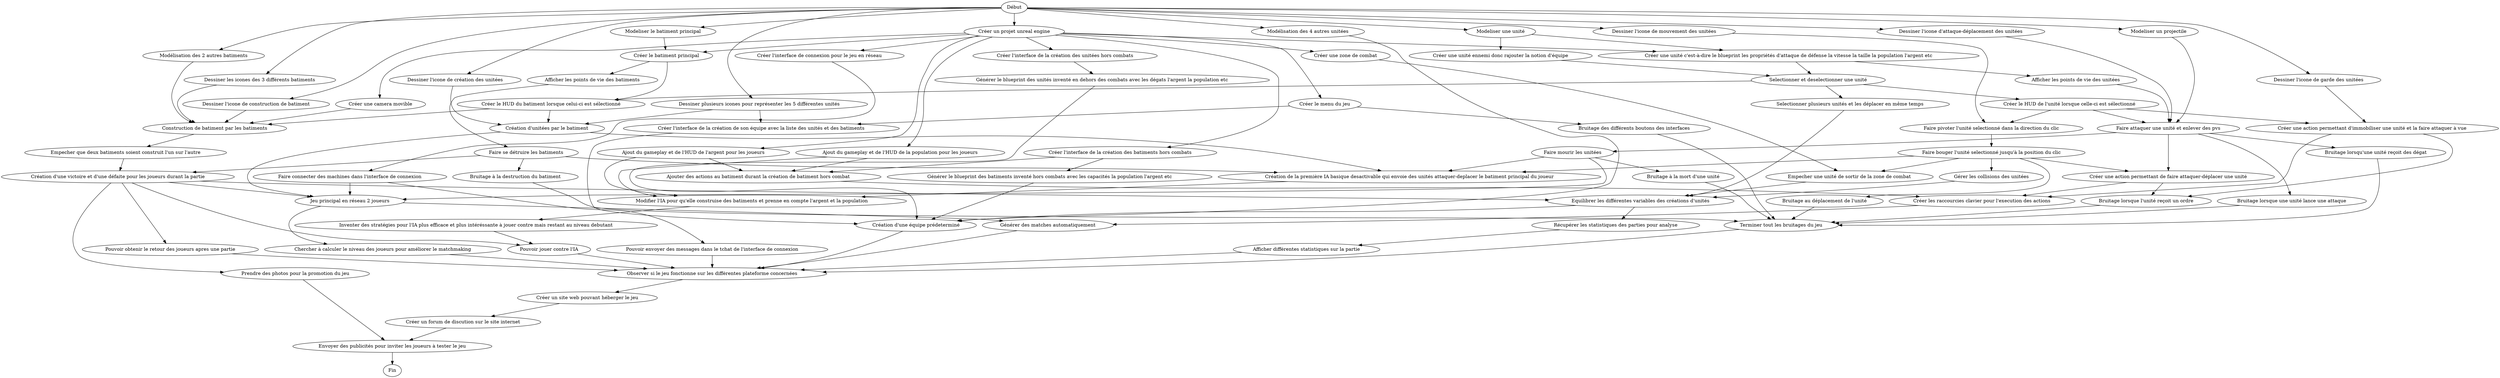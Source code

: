 digraph Gphe {
	"Début" -> "Dessiner plusieurs icones pour représenter les 5 différentes unités", "Dessiner les icones des 3 différents batiments", "Dessiner l'icone de création des unitées", "Dessiner l'icone de construction de batiment", "Dessiner l'icone de mouvement des unitées", "Dessiner l'icone d'attaque-déplacement des unitées", "Dessiner l'icone de garde des unitées", "Modeliser une unité", "Modélisation des 4 autres unitées", "Modeliser un projectile", "Modeliser le batiment principal", "Modélisation des 2 autres batiments", "Créer un projet unreal engine";
	"Dessiner plusieurs icones pour représenter les 5 différentes unités" -> "Créer l'interface de la création de son équipe avec la liste des unités et des batiments", "Création d'unitées par le batiment";
	"Dessiner les icones des 3 différents batiments" -> "Construction de batiment par les batiments";
	"Dessiner l'icone de création des unitées" -> "Création d'unitées par le batiment";
	"Dessiner l'icone de construction de batiment" -> "Construction de batiment par les batiments";
	"Dessiner l'icone de mouvement des unitées" -> "Faire pivoter l'unité selectionné dans la direction du clic";
	"Dessiner l'icone d'attaque-déplacement des unitées" -> "Faire attaquer une unité et enlever des pvs";
	"Dessiner l'icone de garde des unitées" -> "Créer une action permettant d'immobiliser une unité et la faire attaquer à vue";
	"Modeliser une unité" -> "Créer une unité c'est-à-dire le blueprint les propriétés d'attaque de défense la vitesse la taille la population l'argent etc", "Créer une unité ennemi donc rajouter la notion d'équipe";
	"Modélisation des 4 autres unitées" -> "Création d'une équipe prédeterminé";
	"Modeliser un projectile" -> "Faire attaquer une unité et enlever des pvs";
	"Modeliser le batiment principal" -> "Créer le batiment principal";
	"Modélisation des 2 autres batiments" -> "Construction de batiment par les batiments";
	"Créer un projet unreal engine" -> "Créer une camera movible", "Ajout du gameplay et de l'HUD de l'argent pour les joueurs", "Ajout du gameplay et de l'HUD de la population pour les joueurs", "Créer une unité c'est-à-dire le blueprint les propriétés d'attaque de défense la vitesse la taille la population l'argent etc", "Créer le menu du jeu", "Créer l'interface de la création des unitées hors combats", "Créer l'interface de la création des batiments hors combats", "Créer l'interface de connexion pour le jeu en réseau", "Créer le batiment principal", "Créer une zone de combat";
	"Créer une camera movible" -> "Construction de batiment par les batiments";
	"Ajout du gameplay et de l'HUD de l'argent pour les joueurs" -> "Ajouter des actions au batiment durant la création de batiment hors combat", "Modifier l'IA pour qu'elle construise des batiments et prenne en compte l'argent et la population";
	"Ajout du gameplay et de l'HUD de la population pour les joueurs" -> "Ajouter des actions au batiment durant la création de batiment hors combat", "Modifier l'IA pour qu'elle construise des batiments et prenne en compte l'argent et la population";
	"Créer une unité c'est-à-dire le blueprint les propriétés d'attaque de défense la vitesse la taille la population l'argent etc" -> "Selectionner et deselectionner une unité", "Afficher les points de vie des unitées";
	"Créer une unité ennemi donc rajouter la notion d'équipe" -> "Selectionner et deselectionner une unité";
	"Selectionner et deselectionner une unité" -> "Selectionner plusieurs unités et les déplacer en même temps", "Créer le HUD de l'unité lorsque celle-ci est sélectionné", "Créer le HUD du batiment lorsque celui-ci est sélectionné";
	"Selectionner plusieurs unités et les déplacer en même temps" -> "Equilibrer les différentes variables des créations d'unités";
	"Afficher les points de vie des unitées" -> "Faire attaquer une unité et enlever des pvs";
	"Créer le HUD de l'unité lorsque celle-ci est sélectionné" -> "Faire pivoter l'unité selectionné dans la direction du clic", "Faire attaquer une unité et enlever des pvs", "Créer une action permettant d'immobiliser une unité et la faire attaquer à vue";
	"Faire pivoter l'unité selectionné dans la direction du clic" -> "Faire bouger l'unité selectionné jusqu'à la position du clic";
	"Faire bouger l'unité selectionné jusqu'à la position du clic" -> "Gérer les collisions des unitées", "Créer une action permettant de faire attaquer-déplacer une unité", "Bruitage au déplacement de l'unité", "Empecher une unité de sortir de la zone de combat", "Création de la première IA basique desactivable qui envoie des unités attaquer-deplacer le batiment principal du joueur";
	"Gérer les collisions des unitées" -> "Equilibrer les différentes variables des créations d'unités";
	"Faire attaquer une unité et enlever des pvs" -> "Créer une action permettant de faire attaquer-déplacer une unité", "Faire mourir les unitées", "Bruitage lorsque une unité lance une attaque", "Bruitage lorsqu'une unité reçoit des dégat";
	"Créer une action permettant de faire attaquer-déplacer une unité" -> "Bruitage lorsque l'unité reçoit un ordre", "Créer les raccourcies clavier pour l'execution des actions";
	"Créer une action permettant d'immobiliser une unité et la faire attaquer à vue" -> "Bruitage lorsque l'unité reçoit un ordre", "Créer les raccourcies clavier pour l'execution des actions";
	"Faire mourir les unitées" -> "Bruitage à la mort d'une unité", "Création de la première IA basique desactivable qui envoie des unités attaquer-deplacer le batiment principal du joueur", "Jeu principal en réseau 2 joueurs";
	"Créer le menu du jeu" -> "Créer l'interface de la création de son équipe avec la liste des unités et des batiments", "Bruitage des différents boutons des interfaces";
	"Créer l'interface de la création des unitées hors combats" -> "Générer le blueprint des unités inventé en dehors des combats avec les dégats l'argent la population etc";
	"Générer le blueprint des unités inventé en dehors des combats avec les dégats l'argent la population etc" -> "Création d'une équipe prédeterminé";
	"Créer l'interface de la création des batiments hors combats" -> "Générer le blueprint des batiments inventé hors combats avec les capacités la population l'argent etc", "Ajouter des actions au batiment durant la création de batiment hors combat";
	"Générer le blueprint des batiments inventé hors combats avec les capacités la population l'argent etc" -> "Création d'une équipe prédeterminé";
	"Créer l'interface de la création de son équipe avec la liste des unités et des batiments" -> "Création d'une équipe prédeterminé";
	"Créer l'interface de connexion pour le jeu en réseau" -> "Faire connecter des machines dans l'interface de connexion";
	"Créer le batiment principal" -> "Afficher les points de vie des batiments", "Créer le HUD du batiment lorsque celui-ci est sélectionné";
	"Afficher les points de vie des batiments" -> "Faire se détruire les batiments";
	"Faire se détruire les batiments" -> "Bruitage à la destruction du batiment", "Création de la première IA basique desactivable qui envoie des unités attaquer-deplacer le batiment principal du joueur", "Création d'une victoire et d'une défaite pour les joueurs durant la partie";
	"Ajouter des actions au batiment durant la création de batiment hors combat" -> "Créer les raccourcies clavier pour l'execution des actions";
	"Créer le HUD du batiment lorsque celui-ci est sélectionné" -> "Création d'unitées par le batiment", "Construction de batiment par les batiments";
	"Création d'unitées par le batiment" -> "Création de la première IA basique desactivable qui envoie des unités attaquer-deplacer le batiment principal du joueur", "Jeu principal en réseau 2 joueurs";
	"Construction de batiment par les batiments" -> "Empecher que deux batiments soient construit l'un sur l'autre";
	"Empecher que deux batiments soient construit l'un sur l'autre" -> "Création d'une victoire et d'une défaite pour les joueurs durant la partie";
	"Bruitage au déplacement de l'unité" -> "Terminer tout les bruitages du jeu";
	"Bruitage lorsque une unité lance une attaque" -> "Terminer tout les bruitages du jeu";
	"Bruitage lorsqu'une unité reçoit des dégat" -> "Terminer tout les bruitages du jeu";
	"Bruitage lorsque l'unité reçoit un ordre" -> "Terminer tout les bruitages du jeu";
	"Bruitage à la mort d'une unité" -> "Terminer tout les bruitages du jeu";
	"Bruitage à la destruction du batiment" -> "Terminer tout les bruitages du jeu";
	"Bruitage des différents boutons des interfaces" -> "Terminer tout les bruitages du jeu";
	"Terminer tout les bruitages du jeu" -> "Observer si le jeu fonctionne sur les différentes plateforme concernées";
	"Créer une zone de combat" -> "Empecher une unité de sortir de la zone de combat";
	"Empecher une unité de sortir de la zone de combat" -> "Equilibrer les différentes variables des créations d'unités";
	"Création de la première IA basique desactivable qui envoie des unités attaquer-deplacer le batiment principal du joueur" -> "Modifier l'IA pour qu'elle construise des batiments et prenne en compte l'argent et la population";
	"Modifier l'IA pour qu'elle construise des batiments et prenne en compte l'argent et la population" -> "Inventer des stratégies pour l'IA plus efficace et plus intéréssante à jouer contre mais restant au niveau debutant";
	"Inventer des stratégies pour l'IA plus efficace et plus intéréssante à jouer contre mais restant au niveau debutant" -> "Pouvoir jouer contre l'IA";
	"Faire connecter des machines dans l'interface de connexion" -> "Pouvoir envoyer des messages dans le tchat de l'interface de connexion", "Jeu principal en réseau 2 joueurs";
	"Pouvoir envoyer des messages dans le tchat de l'interface de connexion" -> "Observer si le jeu fonctionne sur les différentes plateforme concernées";
	"Création d'une victoire et d'une défaite pour les joueurs durant la partie" -> "Pouvoir jouer contre l'IA", "Jeu principal en réseau 2 joueurs", "Equilibrer les différentes variables des créations d'unités", "Pouvoir obtenir le retour des joueurs apres une partie", "Prendre des photos pour la promotion du jeu";
	"Pouvoir jouer contre l'IA" -> "Observer si le jeu fonctionne sur les différentes plateforme concernées";
	"Jeu principal en réseau 2 joueurs" -> "Chercher à calculer le niveau des joueurs pour améliorer le matchmaking", "Générer des matches automatiquement";
	"Créer les raccourcies clavier pour l'execution des actions" -> "Générer des matches automatiquement";
	"Equilibrer les différentes variables des créations d'unités" -> "Création d'une équipe prédeterminé", "Récupérer les statistiques des parties pour analyse";
	"Création d'une équipe prédeterminé" -> "Observer si le jeu fonctionne sur les différentes plateforme concernées";
	"Récupérer les statistiques des parties pour analyse" -> "Afficher différentes statistiques sur la partie";
	"Afficher différentes statistiques sur la partie" -> "Observer si le jeu fonctionne sur les différentes plateforme concernées";
	"Chercher à calculer le niveau des joueurs pour améliorer le matchmaking" -> "Observer si le jeu fonctionne sur les différentes plateforme concernées";
	"Générer des matches automatiquement" -> "Observer si le jeu fonctionne sur les différentes plateforme concernées";
	"Pouvoir obtenir le retour des joueurs apres une partie" -> "Observer si le jeu fonctionne sur les différentes plateforme concernées";
	"Observer si le jeu fonctionne sur les différentes plateforme concernées" -> "Créer un site web pouvant héberger le jeu";
	"Prendre des photos pour la promotion du jeu" -> "Envoyer des publicités pour inviter les joueurs à tester le jeu";
	"Créer un site web pouvant héberger le jeu" -> "Créer un forum de discution sur le site internet";
	"Créer un forum de discution sur le site internet" -> "Envoyer des publicités pour inviter les joueurs à tester le jeu";
	"Envoyer des publicités pour inviter les joueurs à tester le jeu" -> "Fin";
}